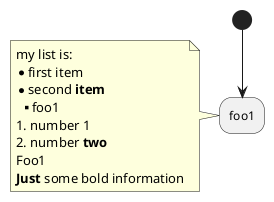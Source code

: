 {
  "sha1": "1khd08y3wjn8jqopdrtgtwmgi89jk3g",
  "insertion": {
    "when": "2024-05-30T20:48:19.718Z",
    "user": "plantuml@gmail.com"
  }
}
@startuml
start
:foo1;
note left
my list is:
* first item
* second **item**
** foo1
# number 1
# number **two**
Foo1
**Just** some bold information
end note
@enduml
